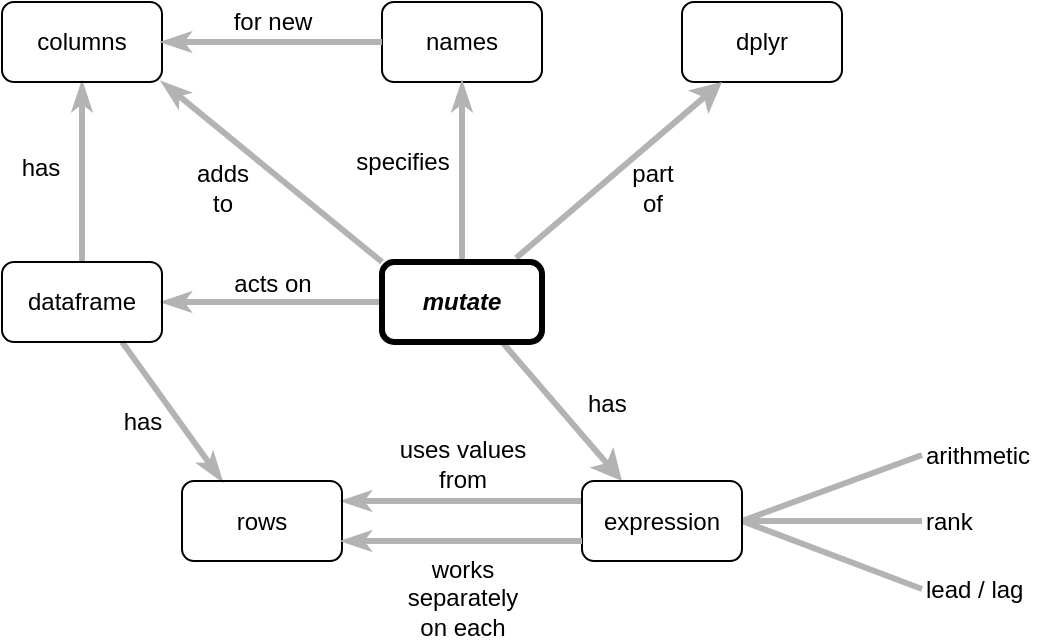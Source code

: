 <mxfile version="13.6.2" type="device"><diagram name="Page-1" id="42789a77-a242-8287-6e28-9cd8cfd52e62"><mxGraphModel dx="946" dy="680" grid="1" gridSize="10" guides="1" tooltips="1" connect="1" arrows="1" fold="1" page="1" pageScale="1" pageWidth="1100" pageHeight="850" background="#ffffff" math="0" shadow="0"><root><mxCell id="0"/><mxCell id="1" parent="0"/><mxCell id="1ea317790d2ca983-12" value="acts on" style="edgeStyle=none;rounded=1;html=1;labelBackgroundColor=none;startArrow=none;startFill=0;startSize=5;endArrow=classicThin;endFill=1;endSize=5;jettySize=auto;orthogonalLoop=1;strokeColor=#B3B3B3;strokeWidth=3;fontFamily=Helvetica;fontSize=12;exitX=0;exitY=0.5;exitDx=0;exitDy=0;entryX=1;entryY=0.5;entryDx=0;entryDy=0;verticalAlign=bottom;" parent="1" source="Q8fEgzgGfGvltEnc6YPg-16" target="Q8fEgzgGfGvltEnc6YPg-12" edge="1"><mxGeometry relative="1" as="geometry"><mxPoint x="480" y="90" as="targetPoint"/></mxGeometry></mxCell><mxCell id="1ea317790d2ca983-13" value="has" style="edgeStyle=none;rounded=1;html=1;labelBackgroundColor=#FFFFFF;startArrow=none;startFill=0;startSize=5;endArrow=classicThin;endFill=1;endSize=5;jettySize=auto;orthogonalLoop=1;strokeColor=#B3B3B3;strokeWidth=3;fontFamily=Helvetica;fontSize=12;exitX=0.75;exitY=1;exitDx=0;exitDy=0;entryX=0.25;entryY=0;entryDx=0;entryDy=0;verticalAlign=middle;" parent="1" source="Q8fEgzgGfGvltEnc6YPg-12" target="Q8fEgzgGfGvltEnc6YPg-14" edge="1"><mxGeometry x="-0.108" y="-15" relative="1" as="geometry"><mxPoint as="offset"/></mxGeometry></mxCell><mxCell id="1ea317790d2ca983-21" value="uses values&lt;br&gt;from" style="edgeStyle=none;rounded=1;html=1;labelBackgroundColor=none;startArrow=none;startFill=0;startSize=5;endArrow=classicThin;endFill=1;endSize=5;jettySize=auto;orthogonalLoop=1;strokeColor=#B3B3B3;strokeWidth=3;fontFamily=Helvetica;fontSize=12;exitX=0;exitY=0.25;exitDx=0;exitDy=0;entryX=1;entryY=0.25;entryDx=0;entryDy=0;verticalAlign=middle;" parent="1" source="Q8fEgzgGfGvltEnc6YPg-17" target="Q8fEgzgGfGvltEnc6YPg-14" edge="1"><mxGeometry y="-19" relative="1" as="geometry"><mxPoint as="offset"/></mxGeometry></mxCell><mxCell id="Q8fEgzgGfGvltEnc6YPg-3" value="has" style="edgeStyle=none;rounded=1;html=1;labelBackgroundColor=none;startArrow=none;startFill=0;startSize=5;endArrow=classicThin;endFill=1;endSize=5;jettySize=auto;orthogonalLoop=1;strokeColor=#B3B3B3;strokeWidth=3;fontFamily=Helvetica;fontSize=12;exitX=0.5;exitY=0;exitDx=0;exitDy=0;entryX=0.5;entryY=1;entryDx=0;entryDy=0;verticalAlign=middle;" parent="1" source="Q8fEgzgGfGvltEnc6YPg-12" target="Q8fEgzgGfGvltEnc6YPg-15" edge="1"><mxGeometry x="0.046" y="21" relative="1" as="geometry"><mxPoint x="295.498" y="52.653" as="sourcePoint"/><mxPoint x="212.111" y="116.137" as="targetPoint"/><mxPoint as="offset"/></mxGeometry></mxCell><mxCell id="Q8fEgzgGfGvltEnc6YPg-12" value="dataframe" style="rounded=1;whiteSpace=wrap;html=1;fontSize=12;fontFamily=Helvetica;fillColor=none;" parent="1" vertex="1"><mxGeometry x="40" y="170" width="80" height="40" as="geometry"/></mxCell><mxCell id="Q8fEgzgGfGvltEnc6YPg-13" style="edgeStyle=orthogonalEdgeStyle;rounded=0;orthogonalLoop=1;jettySize=auto;html=1;exitX=0.5;exitY=1;exitDx=0;exitDy=0;strokeWidth=3;fontSize=12;fontFamily=Helvetica;" parent="1" source="Q8fEgzgGfGvltEnc6YPg-12" target="Q8fEgzgGfGvltEnc6YPg-12" edge="1"><mxGeometry relative="1" as="geometry"/></mxCell><mxCell id="Q8fEgzgGfGvltEnc6YPg-14" value="rows" style="rounded=1;whiteSpace=wrap;html=1;fontSize=12;fontFamily=Helvetica;fillColor=none;" parent="1" vertex="1"><mxGeometry x="130" y="279.5" width="80" height="40" as="geometry"/></mxCell><mxCell id="Q8fEgzgGfGvltEnc6YPg-15" value="columns" style="rounded=1;whiteSpace=wrap;html=1;fontSize=12;fontFamily=Helvetica;fillColor=none;" parent="1" vertex="1"><mxGeometry x="40" y="40" width="80" height="40" as="geometry"/></mxCell><mxCell id="Q8fEgzgGfGvltEnc6YPg-21" value="has" style="endArrow=classic;html=1;strokeWidth=3;entryX=0.25;entryY=0;entryDx=0;entryDy=0;strokeColor=#B3B3B3;exitX=0.75;exitY=1;exitDx=0;exitDy=0;verticalAlign=middle;fontSize=12;labelBackgroundColor=none;fontFamily=Helvetica;align=left;" parent="1" source="Q8fEgzgGfGvltEnc6YPg-16" target="Q8fEgzgGfGvltEnc6YPg-17" edge="1"><mxGeometry x="0.08" y="10" width="50" height="50" relative="1" as="geometry"><mxPoint x="290" y="300" as="sourcePoint"/><mxPoint x="460" y="230" as="targetPoint"/><Array as="points"/><mxPoint x="1" as="offset"/></mxGeometry></mxCell><mxCell id="Q8fEgzgGfGvltEnc6YPg-26" value="dplyr" style="rounded=1;whiteSpace=wrap;html=1;fontSize=12;fontFamily=Helvetica;fillColor=none;" parent="1" vertex="1"><mxGeometry x="380" y="40" width="80" height="40" as="geometry"/></mxCell><mxCell id="Q8fEgzgGfGvltEnc6YPg-27" value="part&lt;br style=&quot;font-size: 12px;&quot;&gt;of" style="endArrow=classic;html=1;strokeWidth=3;entryX=0.25;entryY=1;entryDx=0;entryDy=0;strokeColor=#B3B3B3;exitX=0.838;exitY=-0.05;exitDx=0;exitDy=0;verticalAlign=middle;fontSize=12;labelBackgroundColor=none;exitPerimeter=0;fontFamily=Helvetica;" parent="1" source="Q8fEgzgGfGvltEnc6YPg-16" target="Q8fEgzgGfGvltEnc6YPg-26" edge="1"><mxGeometry x="0.103" y="-17" width="50" height="50" relative="1" as="geometry"><mxPoint x="310" y="250" as="sourcePoint"/><mxPoint x="230" y="345" as="targetPoint"/><Array as="points"/><mxPoint as="offset"/></mxGeometry></mxCell><mxCell id="Q8fEgzgGfGvltEnc6YPg-29" value="arithmetic" style="text;html=1;strokeColor=none;fillColor=none;align=left;verticalAlign=middle;whiteSpace=wrap;rounded=0;fontSize=12;fontFamily=Helvetica;" parent="1" vertex="1"><mxGeometry x="500" y="256.5" width="60" height="20" as="geometry"/></mxCell><mxCell id="Q8fEgzgGfGvltEnc6YPg-30" value="rank" style="text;html=1;strokeColor=none;fillColor=none;align=left;verticalAlign=middle;whiteSpace=wrap;rounded=0;fontSize=12;fontFamily=Helvetica;" parent="1" vertex="1"><mxGeometry x="500" y="289.5" width="60" height="20" as="geometry"/></mxCell><mxCell id="Q8fEgzgGfGvltEnc6YPg-31" value="lead / lag" style="text;html=1;strokeColor=none;fillColor=none;align=left;verticalAlign=middle;whiteSpace=wrap;rounded=0;fontSize=12;fontFamily=Helvetica;" parent="1" vertex="1"><mxGeometry x="500" y="323.5" width="60" height="20" as="geometry"/></mxCell><mxCell id="Q8fEgzgGfGvltEnc6YPg-33" value="" style="endArrow=none;html=1;labelBackgroundColor=#FFFFFF;strokeColor=#B3B3B3;strokeWidth=3;fontSize=12;exitX=1;exitY=0.5;exitDx=0;exitDy=0;entryX=0;entryY=0.5;entryDx=0;entryDy=0;fontFamily=Helvetica;" parent="1" source="Q8fEgzgGfGvltEnc6YPg-17" target="Q8fEgzgGfGvltEnc6YPg-29" edge="1"><mxGeometry width="50" height="50" relative="1" as="geometry"><mxPoint x="810" y="280" as="sourcePoint"/><mxPoint x="860" y="230" as="targetPoint"/><Array as="points"/></mxGeometry></mxCell><mxCell id="Q8fEgzgGfGvltEnc6YPg-34" value="" style="endArrow=none;html=1;labelBackgroundColor=#FFFFFF;strokeColor=#B3B3B3;strokeWidth=3;fontSize=12;entryX=0;entryY=0.5;entryDx=0;entryDy=0;exitX=1;exitY=0.5;exitDx=0;exitDy=0;fontFamily=Helvetica;" parent="1" source="Q8fEgzgGfGvltEnc6YPg-17" target="Q8fEgzgGfGvltEnc6YPg-30" edge="1"><mxGeometry width="50" height="50" relative="1" as="geometry"><mxPoint x="590" y="380" as="sourcePoint"/><mxPoint x="600" y="450" as="targetPoint"/><Array as="points"/></mxGeometry></mxCell><mxCell id="Q8fEgzgGfGvltEnc6YPg-35" value="" style="endArrow=none;html=1;labelBackgroundColor=#FFFFFF;strokeColor=#B3B3B3;strokeWidth=3;fontSize=12;entryX=0;entryY=0.5;entryDx=0;entryDy=0;fontFamily=Helvetica;exitX=1;exitY=0.5;exitDx=0;exitDy=0;" parent="1" source="Q8fEgzgGfGvltEnc6YPg-17" target="Q8fEgzgGfGvltEnc6YPg-31" edge="1"><mxGeometry width="50" height="50" relative="1" as="geometry"><mxPoint x="430" y="300" as="sourcePoint"/><mxPoint x="570" y="330" as="targetPoint"/><Array as="points"/></mxGeometry></mxCell><mxCell id="Q8fEgzgGfGvltEnc6YPg-17" value="expression" style="rounded=1;whiteSpace=wrap;html=1;fontSize=12;fontFamily=Helvetica;fillColor=none;" parent="1" vertex="1"><mxGeometry x="330" y="279.5" width="80" height="40" as="geometry"/></mxCell><mxCell id="X1vdE2iotWj9ye0KrRRO-5" value="works&lt;br&gt;separately&lt;br&gt;on each" style="edgeStyle=none;rounded=1;html=1;labelBackgroundColor=none;startArrow=none;startFill=0;startSize=5;endArrow=classicThin;endFill=1;endSize=5;jettySize=auto;orthogonalLoop=1;strokeColor=#B3B3B3;strokeWidth=3;fontFamily=Helvetica;fontSize=12;exitX=0;exitY=0.75;exitDx=0;exitDy=0;entryX=1;entryY=0.75;entryDx=0;entryDy=0;verticalAlign=top;" parent="1" source="Q8fEgzgGfGvltEnc6YPg-17" target="Q8fEgzgGfGvltEnc6YPg-14" edge="1"><mxGeometry relative="1" as="geometry"><mxPoint x="210" y="300" as="targetPoint"/><mxPoint x="360" y="300" as="sourcePoint"/></mxGeometry></mxCell><mxCell id="3EHf-W45kQUCH95krUWT-1" value="names" style="rounded=1;whiteSpace=wrap;html=1;fontSize=12;fontFamily=Helvetica;fillColor=none;" parent="1" vertex="1"><mxGeometry x="230" y="40" width="80" height="40" as="geometry"/></mxCell><mxCell id="3EHf-W45kQUCH95krUWT-2" value="specifies" style="edgeStyle=none;rounded=1;html=1;labelBackgroundColor=none;startArrow=none;startFill=0;startSize=5;endArrow=classicThin;endFill=1;endSize=5;jettySize=auto;orthogonalLoop=1;strokeColor=#B3B3B3;strokeWidth=3;fontFamily=Helvetica;fontSize=12;exitX=0.5;exitY=0;exitDx=0;exitDy=0;entryX=0.5;entryY=1;entryDx=0;entryDy=0;verticalAlign=middle;" parent="1" source="Q8fEgzgGfGvltEnc6YPg-16" target="3EHf-W45kQUCH95krUWT-1" edge="1"><mxGeometry x="0.111" y="30" relative="1" as="geometry"><mxPoint x="260" y="180" as="sourcePoint"/><mxPoint x="120" y="90" as="targetPoint"/><mxPoint as="offset"/></mxGeometry></mxCell><mxCell id="3EHf-W45kQUCH95krUWT-3" value="for new" style="edgeStyle=none;rounded=1;html=1;labelBackgroundColor=none;startArrow=none;startFill=0;startSize=5;endArrow=classicThin;endFill=1;endSize=5;jettySize=auto;orthogonalLoop=1;strokeColor=#B3B3B3;strokeWidth=3;fontFamily=Helvetica;fontSize=12;exitX=0;exitY=0.5;exitDx=0;exitDy=0;entryX=1;entryY=0.5;entryDx=0;entryDy=0;verticalAlign=middle;" parent="1" source="3EHf-W45kQUCH95krUWT-1" target="Q8fEgzgGfGvltEnc6YPg-15" edge="1"><mxGeometry y="-10" relative="1" as="geometry"><mxPoint x="260" y="180" as="sourcePoint"/><mxPoint x="120" y="90" as="targetPoint"/><mxPoint as="offset"/></mxGeometry></mxCell><mxCell id="Q8fEgzgGfGvltEnc6YPg-16" value="&lt;b style=&quot;font-size: 12px&quot;&gt;&lt;i style=&quot;font-size: 12px&quot;&gt;mutate&lt;/i&gt;&lt;/b&gt;" style="rounded=1;whiteSpace=wrap;html=1;strokeWidth=3;fontSize=12;fontFamily=Helvetica;fillColor=none;" parent="1" vertex="1"><mxGeometry x="230" y="170" width="80" height="40" as="geometry"/></mxCell><mxCell id="3EHf-W45kQUCH95krUWT-4" value="adds&lt;br&gt;to" style="edgeStyle=none;rounded=1;html=1;labelBackgroundColor=none;startArrow=none;startFill=0;startSize=5;endArrow=classicThin;endFill=1;endSize=5;jettySize=auto;orthogonalLoop=1;strokeColor=#B3B3B3;strokeWidth=3;fontFamily=Helvetica;fontSize=12;exitX=0;exitY=0;exitDx=0;exitDy=0;entryX=1;entryY=1;entryDx=0;entryDy=0;verticalAlign=bottom;" parent="1" source="Q8fEgzgGfGvltEnc6YPg-16" target="Q8fEgzgGfGvltEnc6YPg-15" edge="1"><mxGeometry x="0.05" y="35" relative="1" as="geometry"><mxPoint x="130" y="200" as="targetPoint"/><mxPoint x="240" y="200" as="sourcePoint"/><mxPoint as="offset"/></mxGeometry></mxCell></root></mxGraphModel></diagram></mxfile>